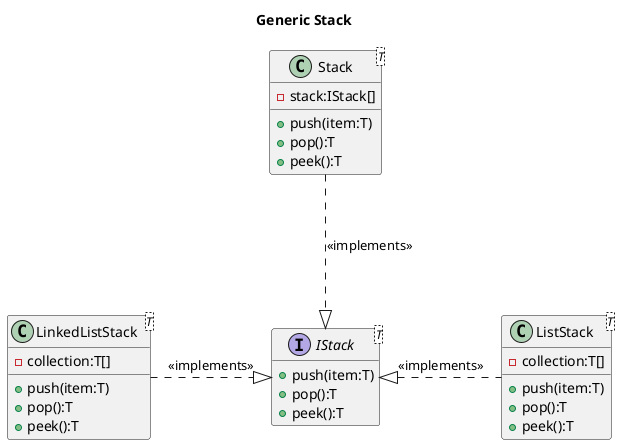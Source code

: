 @startuml
title Generic Stack

interface IStack<T>{
    +push(item:T)
    +pop():T
    +peek():T
}

class LinkedListStack<T>{
    -collection:T[]
    +push(item:T)
    +pop():T
    +peek():T
}

class ListStack<T>{
    -collection:T[]
    +push(item:T)
    +pop():T
    +peek():T
}

class Stack<T>{
    -stack:IStack[]
    +push(item:T)
    +pop():T
    +peek():T
}

ListStack -.l-|> IStack : <<implements>>
LinkedListStack -.r-|> IStack : <<implements>>
Stack -.d-|> IStack : <<implements>>

hide empty members
@enduml